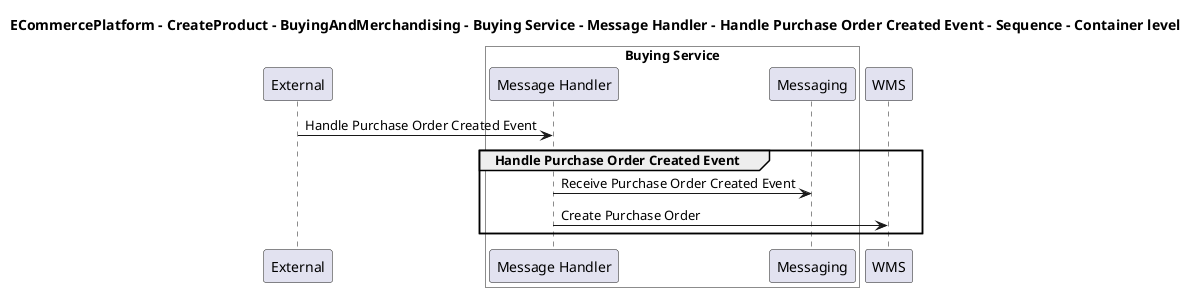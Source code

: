 @startuml

title ECommercePlatform - CreateProduct - BuyingAndMerchandising - Buying Service - Message Handler - Handle Purchase Order Created Event - Sequence - Container level

participant "External" as C4InterFlow.SoftwareSystems.ExternalSystem

box "Buying Service" #White
    participant "Message Handler" as ECommercePlatform.CreateProduct.BuyingAndMerchandising.SoftwareSystems.BuyingService.Containers.MessageHandler
    participant "Messaging" as ECommercePlatform.CreateProduct.BuyingAndMerchandising.SoftwareSystems.BuyingService.Containers.Messaging
end box

participant "WMS" as ECommercePlatform.Deliver.Fulfilment.SoftwareSystems.WMS

C4InterFlow.SoftwareSystems.ExternalSystem -> ECommercePlatform.CreateProduct.BuyingAndMerchandising.SoftwareSystems.BuyingService.Containers.MessageHandler : Handle Purchase Order Created Event
group Handle Purchase Order Created Event
ECommercePlatform.CreateProduct.BuyingAndMerchandising.SoftwareSystems.BuyingService.Containers.MessageHandler -> ECommercePlatform.CreateProduct.BuyingAndMerchandising.SoftwareSystems.BuyingService.Containers.Messaging : Receive Purchase Order Created Event
ECommercePlatform.CreateProduct.BuyingAndMerchandising.SoftwareSystems.BuyingService.Containers.MessageHandler -> ECommercePlatform.Deliver.Fulfilment.SoftwareSystems.WMS : Create Purchase Order
end


@enduml
